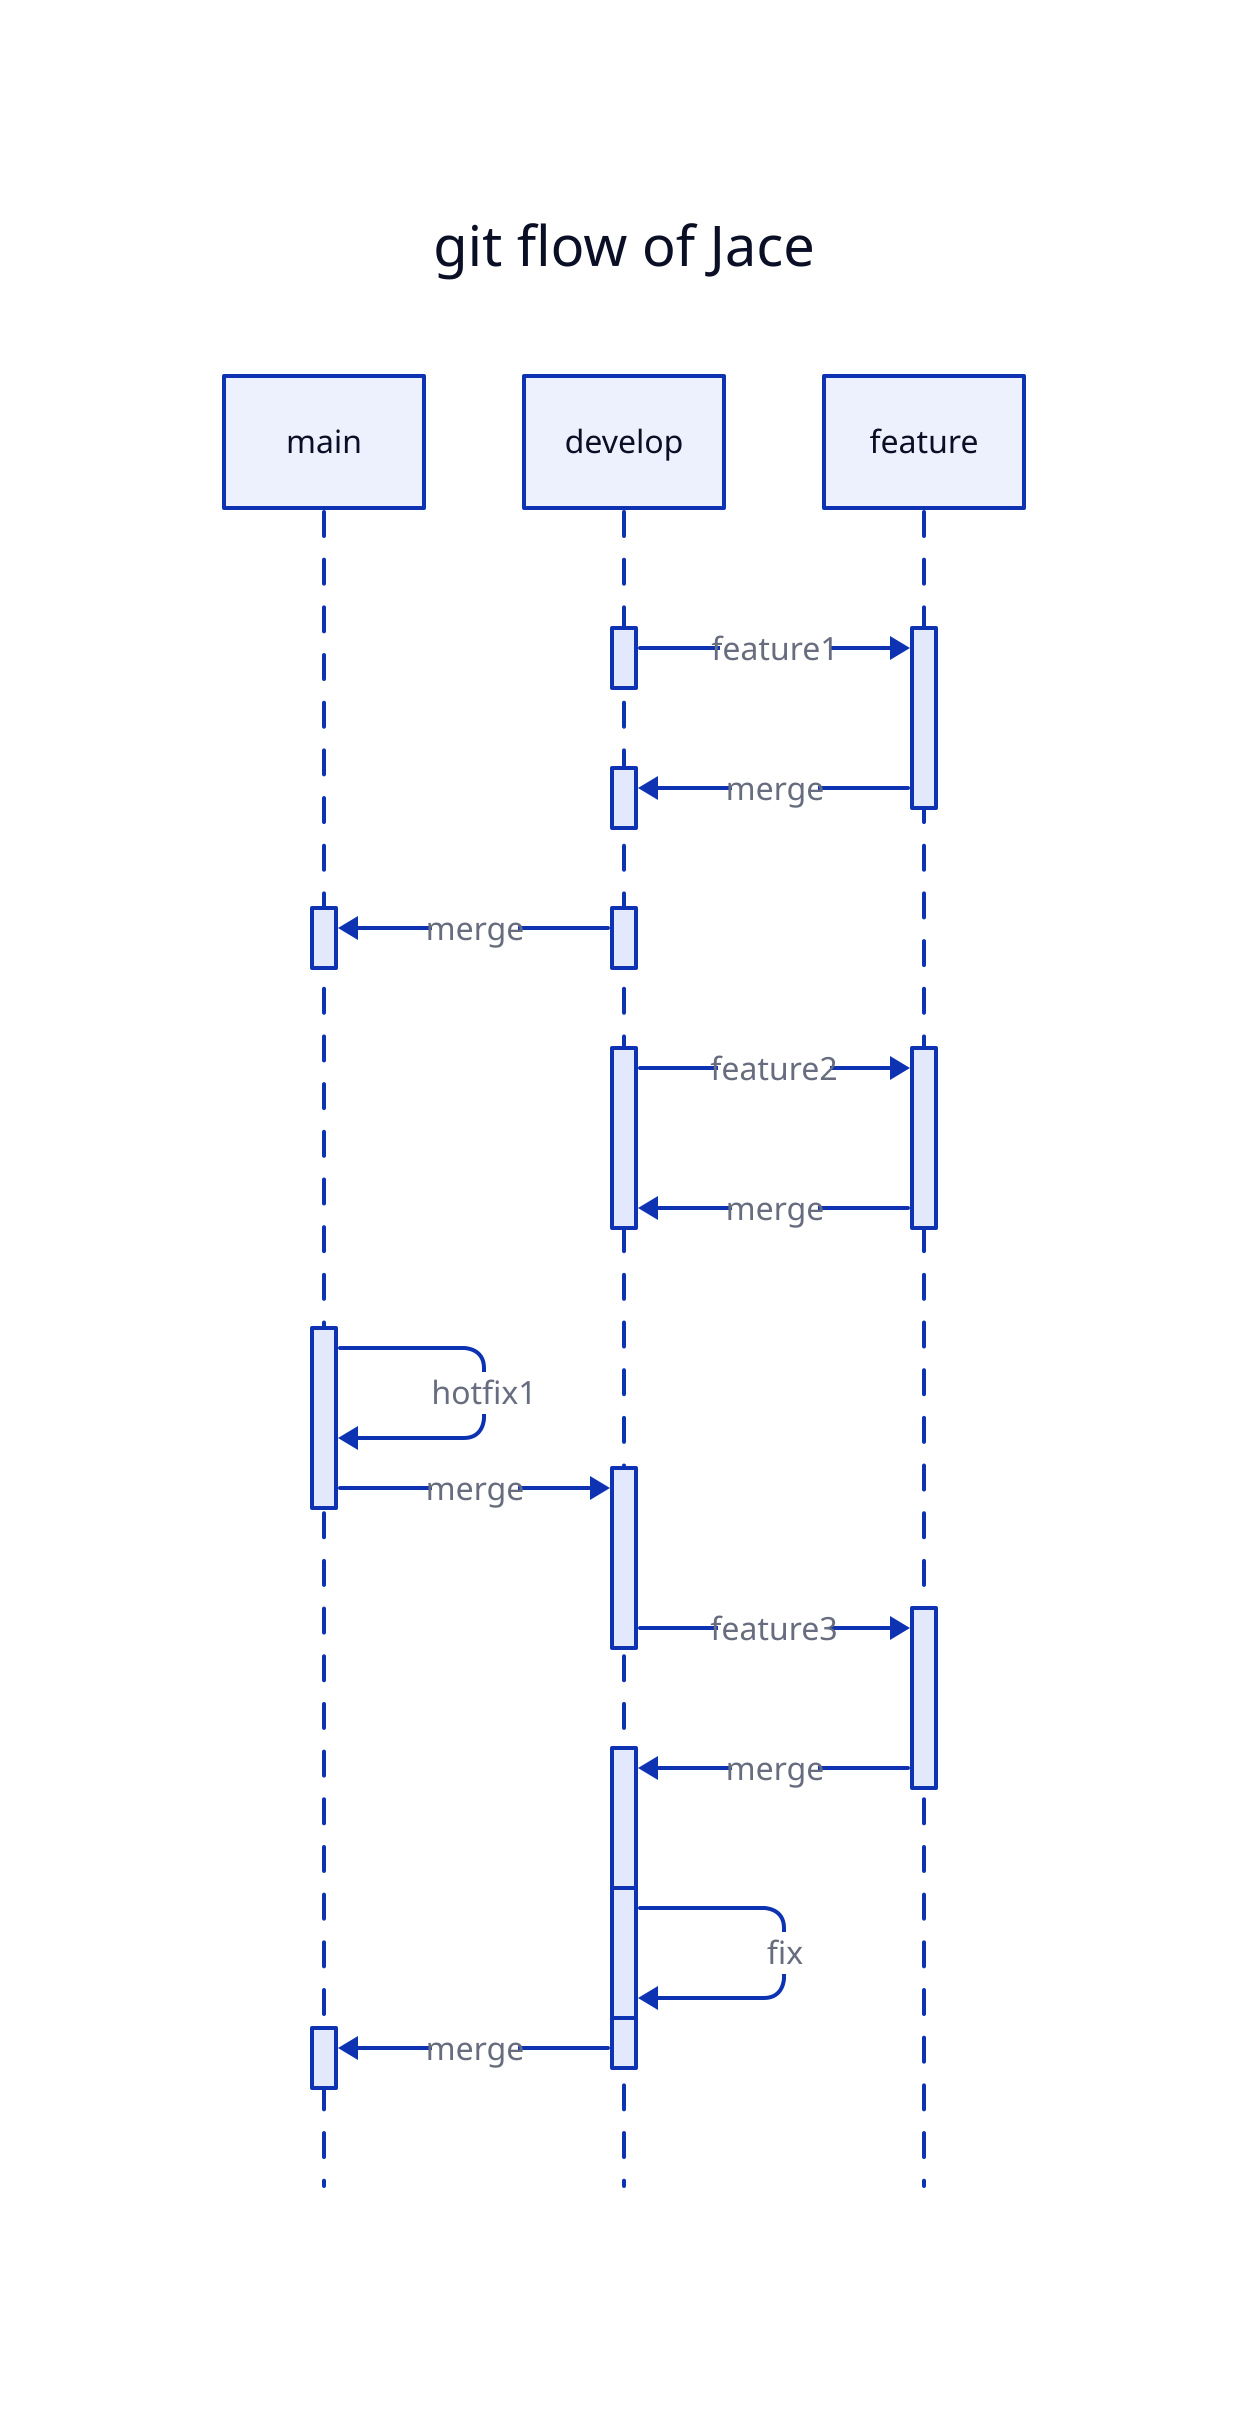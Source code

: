 git flow of Jace: {
  shape: sequence_diagram

  main
  develop
  feature

  develop.c2 -> feature.f1: feature1
  develop.m1 <- feature.f1: merge
  main.m1 <- develop.c3: merge

  develop.c4 -> feature.f2: feature2
  develop.c4 <- feature.f2: merge

  main.hotfix1 -> main.hotfix1: hotfix1
  main.hotfix1 -> develop.c5: merge

  develop.c5 -> feature.f3: feature3
  develop.m2 <- feature.f3: merge
  develop.hotfix3 -> develop.hotfix3: fix
  main.m2 <- develop.m2: merge
}